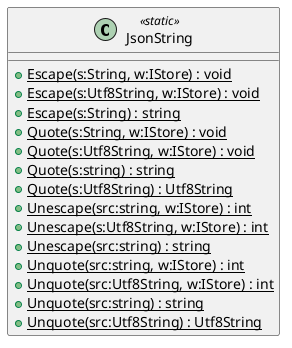 @startuml
class JsonString <<static>> {
    + {static} Escape(s:String, w:IStore) : void
    + {static} Escape(s:Utf8String, w:IStore) : void
    + {static} Escape(s:String) : string
    + {static} Quote(s:String, w:IStore) : void
    + {static} Quote(s:Utf8String, w:IStore) : void
    + {static} Quote(s:string) : string
    + {static} Quote(s:Utf8String) : Utf8String
    + {static} Unescape(src:string, w:IStore) : int
    + {static} Unescape(s:Utf8String, w:IStore) : int
    + {static} Unescape(src:string) : string
    + {static} Unquote(src:string, w:IStore) : int
    + {static} Unquote(src:Utf8String, w:IStore) : int
    + {static} Unquote(src:string) : string
    + {static} Unquote(src:Utf8String) : Utf8String
}
@enduml
